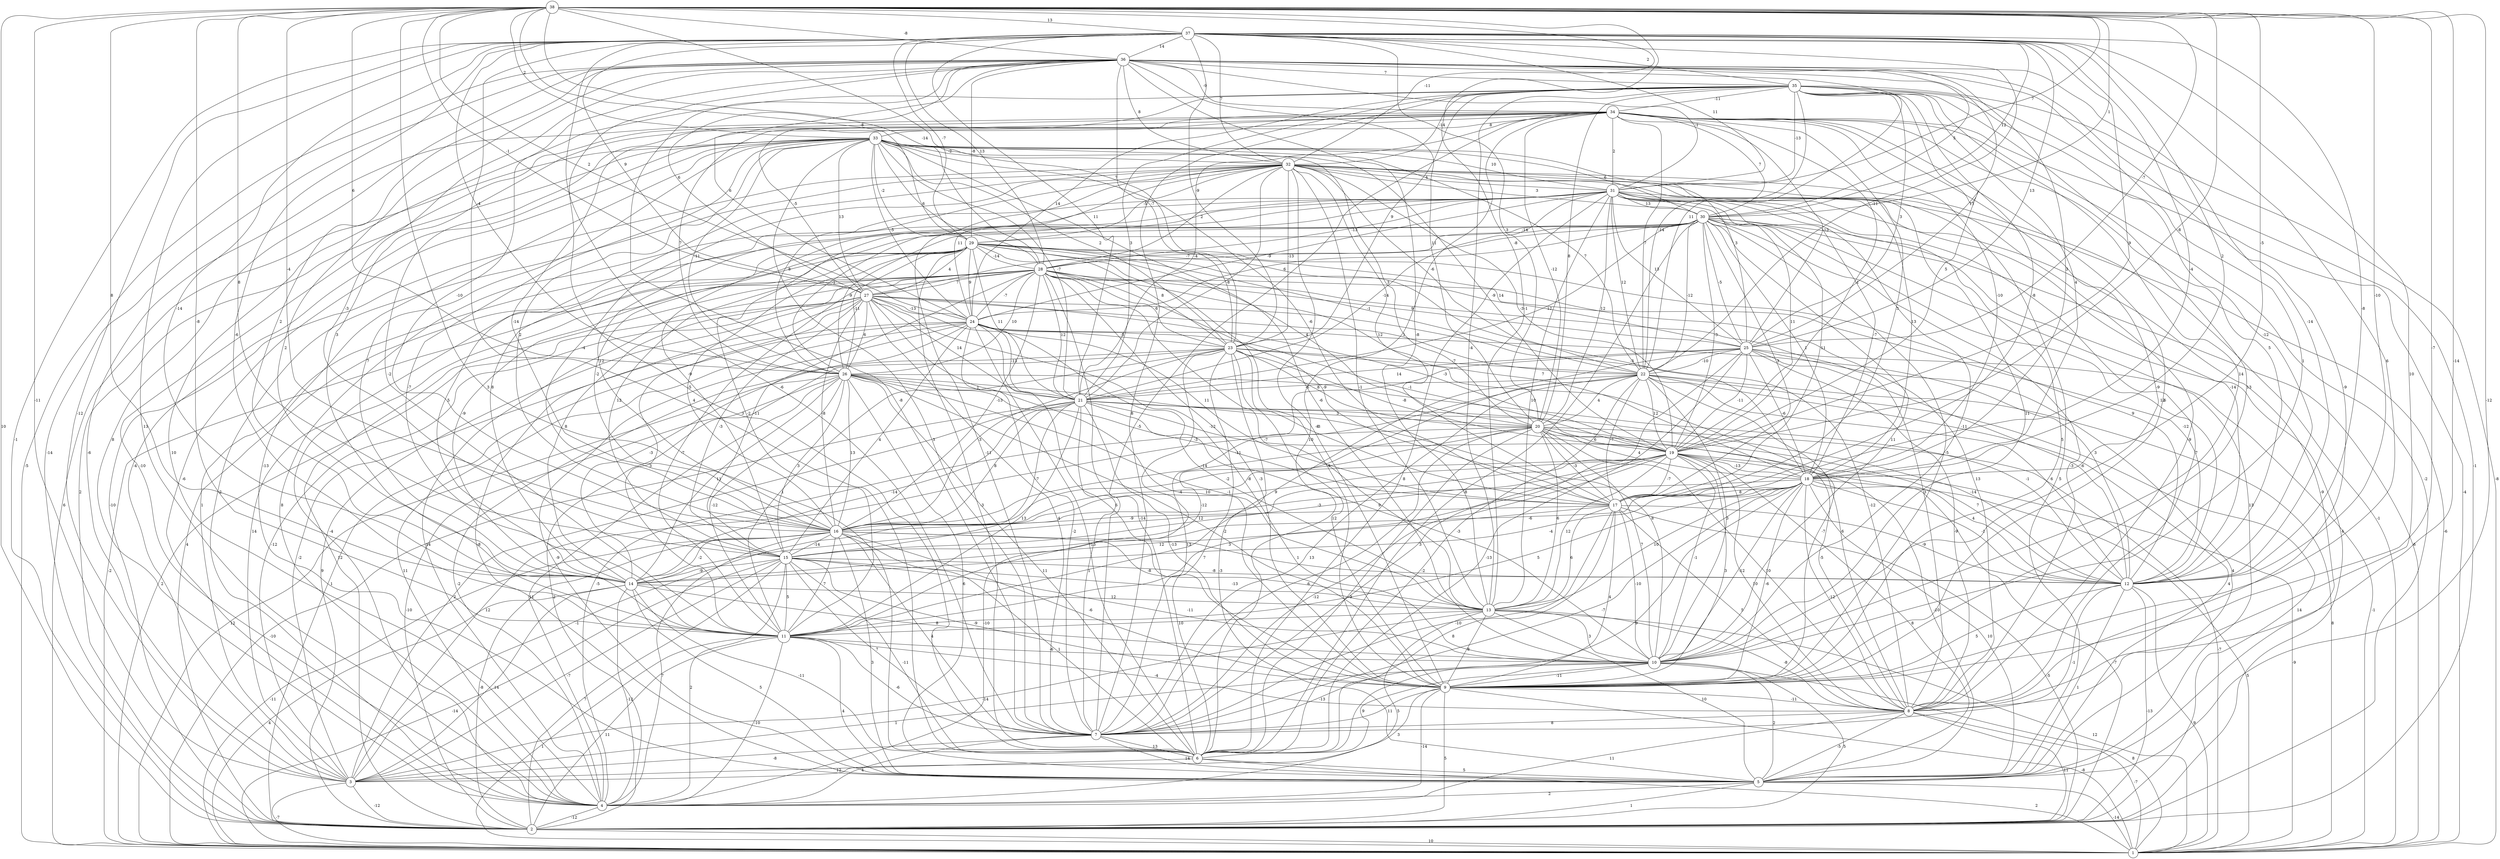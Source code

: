 graph { 
	 fontname="Helvetica,Arial,sans-serif" 
	 node [shape = circle]; 
	 38 -- 2 [label = "10"];
	 38 -- 3 [label = "-11"];
	 38 -- 5 [label = "-12"];
	 38 -- 6 [label = "3"];
	 38 -- 8 [label = "-14"];
	 38 -- 9 [label = "-7"];
	 38 -- 11 [label = "-8"];
	 38 -- 12 [label = "-10"];
	 38 -- 13 [label = "-1"];
	 38 -- 14 [label = "8"];
	 38 -- 15 [label = "8"];
	 38 -- 16 [label = "-4"];
	 38 -- 18 [label = "-5"];
	 38 -- 19 [label = "-8"];
	 38 -- 23 [label = "7"];
	 38 -- 24 [label = "2"];
	 38 -- 25 [label = "-7"];
	 38 -- 26 [label = "6"];
	 38 -- 27 [label = "-1"];
	 38 -- 28 [label = "-14"];
	 38 -- 29 [label = "-8"];
	 38 -- 30 [label = "1"];
	 38 -- 31 [label = "7"];
	 38 -- 32 [label = "-11"];
	 38 -- 33 [label = "2"];
	 38 -- 36 [label = "-8"];
	 38 -- 37 [label = "13"];
	 37 -- 2 [label = "-1"];
	 37 -- 3 [label = "-12"];
	 37 -- 4 [label = "13"];
	 37 -- 6 [label = "4"];
	 37 -- 7 [label = "-6"];
	 37 -- 8 [label = "10"];
	 37 -- 9 [label = "6"];
	 37 -- 11 [label = "-6"];
	 37 -- 12 [label = "-8"];
	 37 -- 14 [label = "-14"];
	 37 -- 17 [label = "-4"];
	 37 -- 18 [label = "2"];
	 37 -- 19 [label = "9"];
	 37 -- 20 [label = "3"];
	 37 -- 21 [label = "11"];
	 37 -- 22 [label = "-11"];
	 37 -- 23 [label = "-9"];
	 37 -- 25 [label = "13"];
	 37 -- 26 [label = "-4"];
	 37 -- 27 [label = "9"];
	 37 -- 28 [label = "13"];
	 37 -- 29 [label = "-7"];
	 37 -- 30 [label = "12"];
	 37 -- 31 [label = "11"];
	 37 -- 32 [label = "7"];
	 37 -- 35 [label = "2"];
	 37 -- 36 [label = "14"];
	 36 -- 1 [label = "-5"];
	 36 -- 2 [label = "-14"];
	 36 -- 4 [label = "8"];
	 36 -- 6 [label = "3"];
	 36 -- 7 [label = "-8"];
	 36 -- 8 [label = "-9"];
	 36 -- 10 [label = "1"];
	 36 -- 11 [label = "2"];
	 36 -- 12 [label = "-14"];
	 36 -- 13 [label = "-8"];
	 36 -- 14 [label = "2"];
	 36 -- 15 [label = "-3"];
	 36 -- 16 [label = "-10"];
	 36 -- 18 [label = "3"];
	 36 -- 20 [label = "11"];
	 36 -- 22 [label = "11"];
	 36 -- 23 [label = "-7"];
	 36 -- 24 [label = "6"];
	 36 -- 25 [label = "11"];
	 36 -- 27 [label = "6"];
	 36 -- 29 [label = "-8"];
	 36 -- 30 [label = "5"];
	 36 -- 31 [label = "-1"];
	 36 -- 32 [label = "8"];
	 36 -- 34 [label = "-9"];
	 36 -- 35 [label = "7"];
	 35 -- 1 [label = "-8"];
	 35 -- 2 [label = "-1"];
	 35 -- 4 [label = "10"];
	 35 -- 7 [label = "8"];
	 35 -- 9 [label = "13"];
	 35 -- 10 [label = "14"];
	 35 -- 12 [label = "-12"];
	 35 -- 13 [label = "-4"];
	 35 -- 14 [label = "3"];
	 35 -- 17 [label = "-8"];
	 35 -- 18 [label = "4"];
	 35 -- 19 [label = "5"];
	 35 -- 20 [label = "8"];
	 35 -- 21 [label = "3"];
	 35 -- 22 [label = "-14"];
	 35 -- 23 [label = "9"];
	 35 -- 24 [label = "14"];
	 35 -- 25 [label = "3"];
	 35 -- 31 [label = "-13"];
	 35 -- 32 [label = "-14"];
	 35 -- 34 [label = "-11"];
	 34 -- 1 [label = "-4"];
	 34 -- 2 [label = "-2"];
	 34 -- 3 [label = "-6"];
	 34 -- 4 [label = "-10"];
	 34 -- 6 [label = "10"];
	 34 -- 7 [label = "-5"];
	 34 -- 9 [label = "6"];
	 34 -- 10 [label = "-9"];
	 34 -- 11 [label = "-2"];
	 34 -- 12 [label = "5"];
	 34 -- 16 [label = "-14"];
	 34 -- 17 [label = "3"];
	 34 -- 18 [label = "-10"];
	 34 -- 19 [label = "-1"];
	 34 -- 20 [label = "-12"];
	 34 -- 21 [label = "-4"];
	 34 -- 22 [label = "7"];
	 34 -- 25 [label = "-13"];
	 34 -- 26 [label = "7"];
	 34 -- 27 [label = "-5"];
	 34 -- 30 [label = "7"];
	 34 -- 31 [label = "2"];
	 34 -- 33 [label = "8"];
	 33 -- 1 [label = "6"];
	 33 -- 2 [label = "2"];
	 33 -- 3 [label = "-4"];
	 33 -- 4 [label = "-6"];
	 33 -- 5 [label = "-13"];
	 33 -- 7 [label = "3"];
	 33 -- 10 [label = "-6"];
	 33 -- 11 [label = "-7"];
	 33 -- 14 [label = "7"];
	 33 -- 16 [label = "2"];
	 33 -- 17 [label = "-6"];
	 33 -- 19 [label = "-9"];
	 33 -- 20 [label = "3"];
	 33 -- 21 [label = "-7"];
	 33 -- 22 [label = "7"];
	 33 -- 23 [label = "2"];
	 33 -- 24 [label = "-5"];
	 33 -- 25 [label = "3"];
	 33 -- 26 [label = "-11"];
	 33 -- 27 [label = "13"];
	 33 -- 28 [label = "6"];
	 33 -- 29 [label = "-2"];
	 33 -- 30 [label = "6"];
	 33 -- 31 [label = "10"];
	 33 -- 32 [label = "-2"];
	 32 -- 1 [label = "-1"];
	 32 -- 2 [label = "-10"];
	 32 -- 4 [label = "-2"];
	 32 -- 5 [label = "5"];
	 32 -- 7 [label = "-11"];
	 32 -- 8 [label = "-9"];
	 32 -- 9 [label = "-8"];
	 32 -- 10 [label = "11"];
	 32 -- 11 [label = "5"];
	 32 -- 13 [label = "-1"];
	 32 -- 16 [label = "-4"];
	 32 -- 17 [label = "12"];
	 32 -- 18 [label = "13"];
	 32 -- 19 [label = "-3"];
	 32 -- 21 [label = "-8"];
	 32 -- 22 [label = "-6"];
	 32 -- 23 [label = "-13"];
	 32 -- 24 [label = "11"];
	 32 -- 26 [label = "8"];
	 32 -- 28 [label = "2"];
	 32 -- 29 [label = "-5"];
	 32 -- 30 [label = "3"];
	 32 -- 31 [label = "4"];
	 31 -- 1 [label = "-6"];
	 31 -- 4 [label = "8"];
	 31 -- 5 [label = "-9"];
	 31 -- 6 [label = "8"];
	 31 -- 8 [label = "7"];
	 31 -- 9 [label = "5"];
	 31 -- 10 [label = "-11"];
	 31 -- 11 [label = "-2"];
	 31 -- 12 [label = "-14"];
	 31 -- 13 [label = "10"];
	 31 -- 14 [label = "8"];
	 31 -- 15 [label = "-9"];
	 31 -- 16 [label = "12"];
	 31 -- 17 [label = "11"];
	 31 -- 18 [label = "-7"];
	 31 -- 19 [label = "11"];
	 31 -- 20 [label = "12"];
	 31 -- 21 [label = "-14"];
	 31 -- 22 [label = "12"];
	 31 -- 24 [label = "-9"];
	 31 -- 25 [label = "13"];
	 31 -- 26 [label = "-1"];
	 31 -- 28 [label = "-13"];
	 31 -- 30 [label = "13"];
	 30 -- 1 [label = "6"];
	 30 -- 2 [label = "4"];
	 30 -- 3 [label = "1"];
	 30 -- 5 [label = "13"];
	 30 -- 6 [label = "-8"];
	 30 -- 8 [label = "-3"];
	 30 -- 9 [label = "-5"];
	 30 -- 10 [label = "11"];
	 30 -- 12 [label = "12"];
	 30 -- 16 [label = "-2"];
	 30 -- 17 [label = "3"];
	 30 -- 18 [label = "1"];
	 30 -- 19 [label = "-3"];
	 30 -- 21 [label = "-12"];
	 30 -- 22 [label = "-12"];
	 30 -- 24 [label = "6"];
	 30 -- 25 [label = "-5"];
	 30 -- 26 [label = "-9"];
	 30 -- 27 [label = "-7"];
	 30 -- 28 [label = "-8"];
	 30 -- 29 [label = "-14"];
	 29 -- 2 [label = "4"];
	 29 -- 4 [label = "-4"];
	 29 -- 6 [label = "-3"];
	 29 -- 8 [label = "13"];
	 29 -- 9 [label = "3"];
	 29 -- 12 [label = "9"];
	 29 -- 14 [label = "-9"];
	 29 -- 15 [label = "12"];
	 29 -- 16 [label = "-5"];
	 29 -- 18 [label = "-3"];
	 29 -- 20 [label = "4"];
	 29 -- 21 [label = "11"];
	 29 -- 22 [label = "-1"];
	 29 -- 23 [label = "8"];
	 29 -- 24 [label = "9"];
	 29 -- 25 [label = "14"];
	 29 -- 26 [label = "-11"];
	 29 -- 27 [label = "4"];
	 29 -- 28 [label = "-14"];
	 28 -- 1 [label = "-2"];
	 28 -- 2 [label = "12"];
	 28 -- 3 [label = "14"];
	 28 -- 4 [label = "14"];
	 28 -- 6 [label = "-14"];
	 28 -- 8 [label = "3"];
	 28 -- 9 [label = "-3"];
	 28 -- 11 [label = "-7"];
	 28 -- 12 [label = "-12"];
	 28 -- 13 [label = "-7"];
	 28 -- 14 [label = "8"];
	 28 -- 15 [label = "-11"];
	 28 -- 16 [label = "-13"];
	 28 -- 17 [label = "-9"];
	 28 -- 18 [label = "7"];
	 28 -- 21 [label = "12"];
	 28 -- 23 [label = "6"];
	 28 -- 24 [label = "-7"];
	 28 -- 25 [label = "9"];
	 28 -- 26 [label = "10"];
	 28 -- 27 [label = "7"];
	 27 -- 1 [label = "2"];
	 27 -- 2 [label = "9"];
	 27 -- 3 [label = "-12"];
	 27 -- 5 [label = "-8"];
	 27 -- 7 [label = "4"];
	 27 -- 8 [label = "-12"];
	 27 -- 9 [label = "10"];
	 27 -- 10 [label = "-8"];
	 27 -- 11 [label = "3"];
	 27 -- 15 [label = "-3"];
	 27 -- 16 [label = "-8"];
	 27 -- 17 [label = "11"];
	 27 -- 19 [label = "-3"];
	 27 -- 21 [label = "14"];
	 27 -- 22 [label = "1"];
	 27 -- 24 [label = "-13"];
	 27 -- 26 [label = "6"];
	 26 -- 1 [label = "12"];
	 26 -- 2 [label = "-10"];
	 26 -- 4 [label = "11"];
	 26 -- 5 [label = "6"];
	 26 -- 6 [label = "11"];
	 26 -- 9 [label = "-2"];
	 26 -- 10 [label = "8"];
	 26 -- 11 [label = "-12"];
	 26 -- 12 [label = "-1"];
	 26 -- 13 [label = "-1"];
	 26 -- 14 [label = "11"];
	 26 -- 15 [label = "3"];
	 26 -- 16 [label = "13"];
	 26 -- 17 [label = "-3"];
	 26 -- 21 [label = "1"];
	 25 -- 1 [label = "-1"];
	 25 -- 4 [label = "-5"];
	 25 -- 5 [label = "4"];
	 25 -- 6 [label = "-13"];
	 25 -- 7 [label = "3"];
	 25 -- 8 [label = "-9"];
	 25 -- 11 [label = "9"];
	 25 -- 12 [label = "-6"];
	 25 -- 18 [label = "-6"];
	 25 -- 19 [label = "-11"];
	 25 -- 21 [label = "14"];
	 25 -- 22 [label = "-10"];
	 24 -- 2 [label = "1"];
	 24 -- 3 [label = "-2"];
	 24 -- 4 [label = "11"];
	 24 -- 5 [label = "-9"];
	 24 -- 6 [label = "-13"];
	 24 -- 7 [label = "-2"];
	 24 -- 9 [label = "6"];
	 24 -- 12 [label = "3"];
	 24 -- 13 [label = "-14"];
	 24 -- 14 [label = "-3"];
	 24 -- 15 [label = "4"];
	 24 -- 19 [label = "-1"];
	 24 -- 21 [label = "-13"];
	 24 -- 23 [label = "-5"];
	 23 -- 2 [label = "2"];
	 23 -- 4 [label = "-2"];
	 23 -- 5 [label = "-3"];
	 23 -- 6 [label = "7"];
	 23 -- 7 [label = "13"];
	 23 -- 8 [label = "6"];
	 23 -- 9 [label = "12"];
	 23 -- 11 [label = "1"];
	 23 -- 16 [label = "-3"];
	 23 -- 17 [label = "-3"];
	 23 -- 19 [label = "-8"];
	 23 -- 20 [label = "8"];
	 23 -- 22 [label = "-7"];
	 22 -- 1 [label = "8"];
	 22 -- 2 [label = "14"];
	 22 -- 5 [label = "4"];
	 22 -- 6 [label = "-2"];
	 22 -- 7 [label = "13"];
	 22 -- 9 [label = "-7"];
	 22 -- 10 [label = "3"];
	 22 -- 11 [label = "-12"];
	 22 -- 12 [label = "6"];
	 22 -- 16 [label = "-11"];
	 22 -- 17 [label = "-7"];
	 22 -- 19 [label = "12"];
	 22 -- 20 [label = "4"];
	 22 -- 21 [label = "-6"];
	 21 -- 1 [label = "-10"];
	 21 -- 3 [label = "2"];
	 21 -- 7 [label = "1"];
	 21 -- 8 [label = "-5"];
	 21 -- 9 [label = "-13"];
	 21 -- 10 [label = "-3"];
	 21 -- 11 [label = "13"];
	 21 -- 12 [label = "-14"];
	 21 -- 14 [label = "-14"];
	 21 -- 15 [label = "-7"];
	 21 -- 16 [label = "8"];
	 21 -- 19 [label = "-12"];
	 21 -- 20 [label = "3"];
	 20 -- 1 [label = "-7"];
	 20 -- 3 [label = "12"];
	 20 -- 4 [label = "-10"];
	 20 -- 5 [label = "-10"];
	 20 -- 6 [label = "-3"];
	 20 -- 7 [label = "6"];
	 20 -- 8 [label = "10"];
	 20 -- 10 [label = "7"];
	 20 -- 12 [label = "7"];
	 20 -- 13 [label = "6"];
	 20 -- 16 [label = "-2"];
	 20 -- 17 [label = "-3"];
	 20 -- 18 [label = "4"];
	 20 -- 19 [label = "6"];
	 19 -- 1 [label = "-9"];
	 19 -- 3 [label = "-1"];
	 19 -- 5 [label = "8"];
	 19 -- 7 [label = "-12"];
	 19 -- 8 [label = "10"];
	 19 -- 9 [label = "3"];
	 19 -- 10 [label = "-1"];
	 19 -- 11 [label = "3"];
	 19 -- 12 [label = "4"];
	 19 -- 13 [label = "12"];
	 19 -- 14 [label = "12"];
	 19 -- 15 [label = "9"];
	 19 -- 16 [label = "-4"];
	 19 -- 17 [label = "-7"];
	 19 -- 18 [label = "-13"];
	 18 -- 1 [label = "5"];
	 18 -- 2 [label = "-7"];
	 18 -- 5 [label = "10"];
	 18 -- 6 [label = "9"];
	 18 -- 7 [label = "-7"];
	 18 -- 8 [label = "-12"];
	 18 -- 9 [label = "-6"];
	 18 -- 10 [label = "-12"];
	 18 -- 11 [label = "5"];
	 18 -- 12 [label = "-1"];
	 18 -- 13 [label = "10"];
	 18 -- 14 [label = "-4"];
	 18 -- 15 [label = "-6"];
	 18 -- 16 [label = "-3"];
	 18 -- 17 [label = "8"];
	 17 -- 2 [label = "-5"];
	 17 -- 6 [label = "8"];
	 17 -- 7 [label = "-10"];
	 17 -- 8 [label = "5"];
	 17 -- 9 [label = "4"];
	 17 -- 10 [label = "-10"];
	 17 -- 12 [label = "-9"];
	 17 -- 13 [label = "6"];
	 17 -- 14 [label = "12"];
	 17 -- 16 [label = "-9"];
	 16 -- 1 [label = "-11"];
	 16 -- 2 [label = "-8"];
	 16 -- 4 [label = "7"];
	 16 -- 5 [label = "3"];
	 16 -- 6 [label = "1"];
	 16 -- 7 [label = "4"];
	 16 -- 9 [label = "-6"];
	 16 -- 11 [label = "7"];
	 16 -- 12 [label = "1"];
	 16 -- 13 [label = "-8"];
	 16 -- 14 [label = "-2"];
	 16 -- 15 [label = "-14"];
	 15 -- 1 [label = "-14"];
	 15 -- 2 [label = "7"];
	 15 -- 3 [label = "-7"];
	 15 -- 4 [label = "2"];
	 15 -- 6 [label = "-11"];
	 15 -- 7 [label = "7"];
	 15 -- 9 [label = "-9"];
	 15 -- 10 [label = "-11"];
	 15 -- 11 [label = "5"];
	 15 -- 12 [label = "-8"];
	 15 -- 13 [label = "-13"];
	 15 -- 14 [label = "-9"];
	 14 -- 1 [label = "4"];
	 14 -- 3 [label = "14"];
	 14 -- 4 [label = "-12"];
	 14 -- 5 [label = "5"];
	 14 -- 6 [label = "-11"];
	 14 -- 10 [label = "8"];
	 14 -- 13 [label = "12"];
	 13 -- 1 [label = "12"];
	 13 -- 3 [label = "-14"];
	 13 -- 4 [label = "5"];
	 13 -- 5 [label = "10"];
	 13 -- 8 [label = "-8"];
	 13 -- 9 [label = "8"];
	 13 -- 10 [label = "3"];
	 13 -- 11 [label = "10"];
	 12 -- 1 [label = "9"];
	 12 -- 2 [label = "-13"];
	 12 -- 5 [label = "1"];
	 12 -- 7 [label = "-1"];
	 12 -- 9 [label = "5"];
	 11 -- 1 [label = "1"];
	 11 -- 2 [label = "11"];
	 11 -- 4 [label = "-10"];
	 11 -- 5 [label = "4"];
	 11 -- 7 [label = "-6"];
	 11 -- 8 [label = "-4"];
	 11 -- 10 [label = "-6"];
	 10 -- 1 [label = "8"];
	 10 -- 2 [label = "5"];
	 10 -- 3 [label = "1"];
	 10 -- 5 [label = "2"];
	 10 -- 6 [label = "9"];
	 10 -- 7 [label = "-13"];
	 10 -- 9 [label = "-11"];
	 9 -- 1 [label = "-8"];
	 9 -- 2 [label = "5"];
	 9 -- 3 [label = "3"];
	 9 -- 4 [label = "-14"];
	 9 -- 7 [label = "11"];
	 9 -- 8 [label = "-11"];
	 8 -- 1 [label = "-7"];
	 8 -- 2 [label = "11"];
	 8 -- 4 [label = "11"];
	 8 -- 5 [label = "-5"];
	 8 -- 7 [label = "8"];
	 7 -- 3 [label = "-8"];
	 7 -- 4 [label = "4"];
	 7 -- 5 [label = "14"];
	 7 -- 6 [label = "13"];
	 6 -- 1 [label = "2"];
	 6 -- 3 [label = "12"];
	 6 -- 5 [label = "5"];
	 5 -- 1 [label = "-14"];
	 5 -- 2 [label = "1"];
	 5 -- 4 [label = "2"];
	 4 -- 2 [label = "-12"];
	 3 -- 1 [label = "-7"];
	 3 -- 2 [label = "-12"];
	 2 -- 1 [label = "10"];
	 1;
	 2;
	 3;
	 4;
	 5;
	 6;
	 7;
	 8;
	 9;
	 10;
	 11;
	 12;
	 13;
	 14;
	 15;
	 16;
	 17;
	 18;
	 19;
	 20;
	 21;
	 22;
	 23;
	 24;
	 25;
	 26;
	 27;
	 28;
	 29;
	 30;
	 31;
	 32;
	 33;
	 34;
	 35;
	 36;
	 37;
	 38;
}
